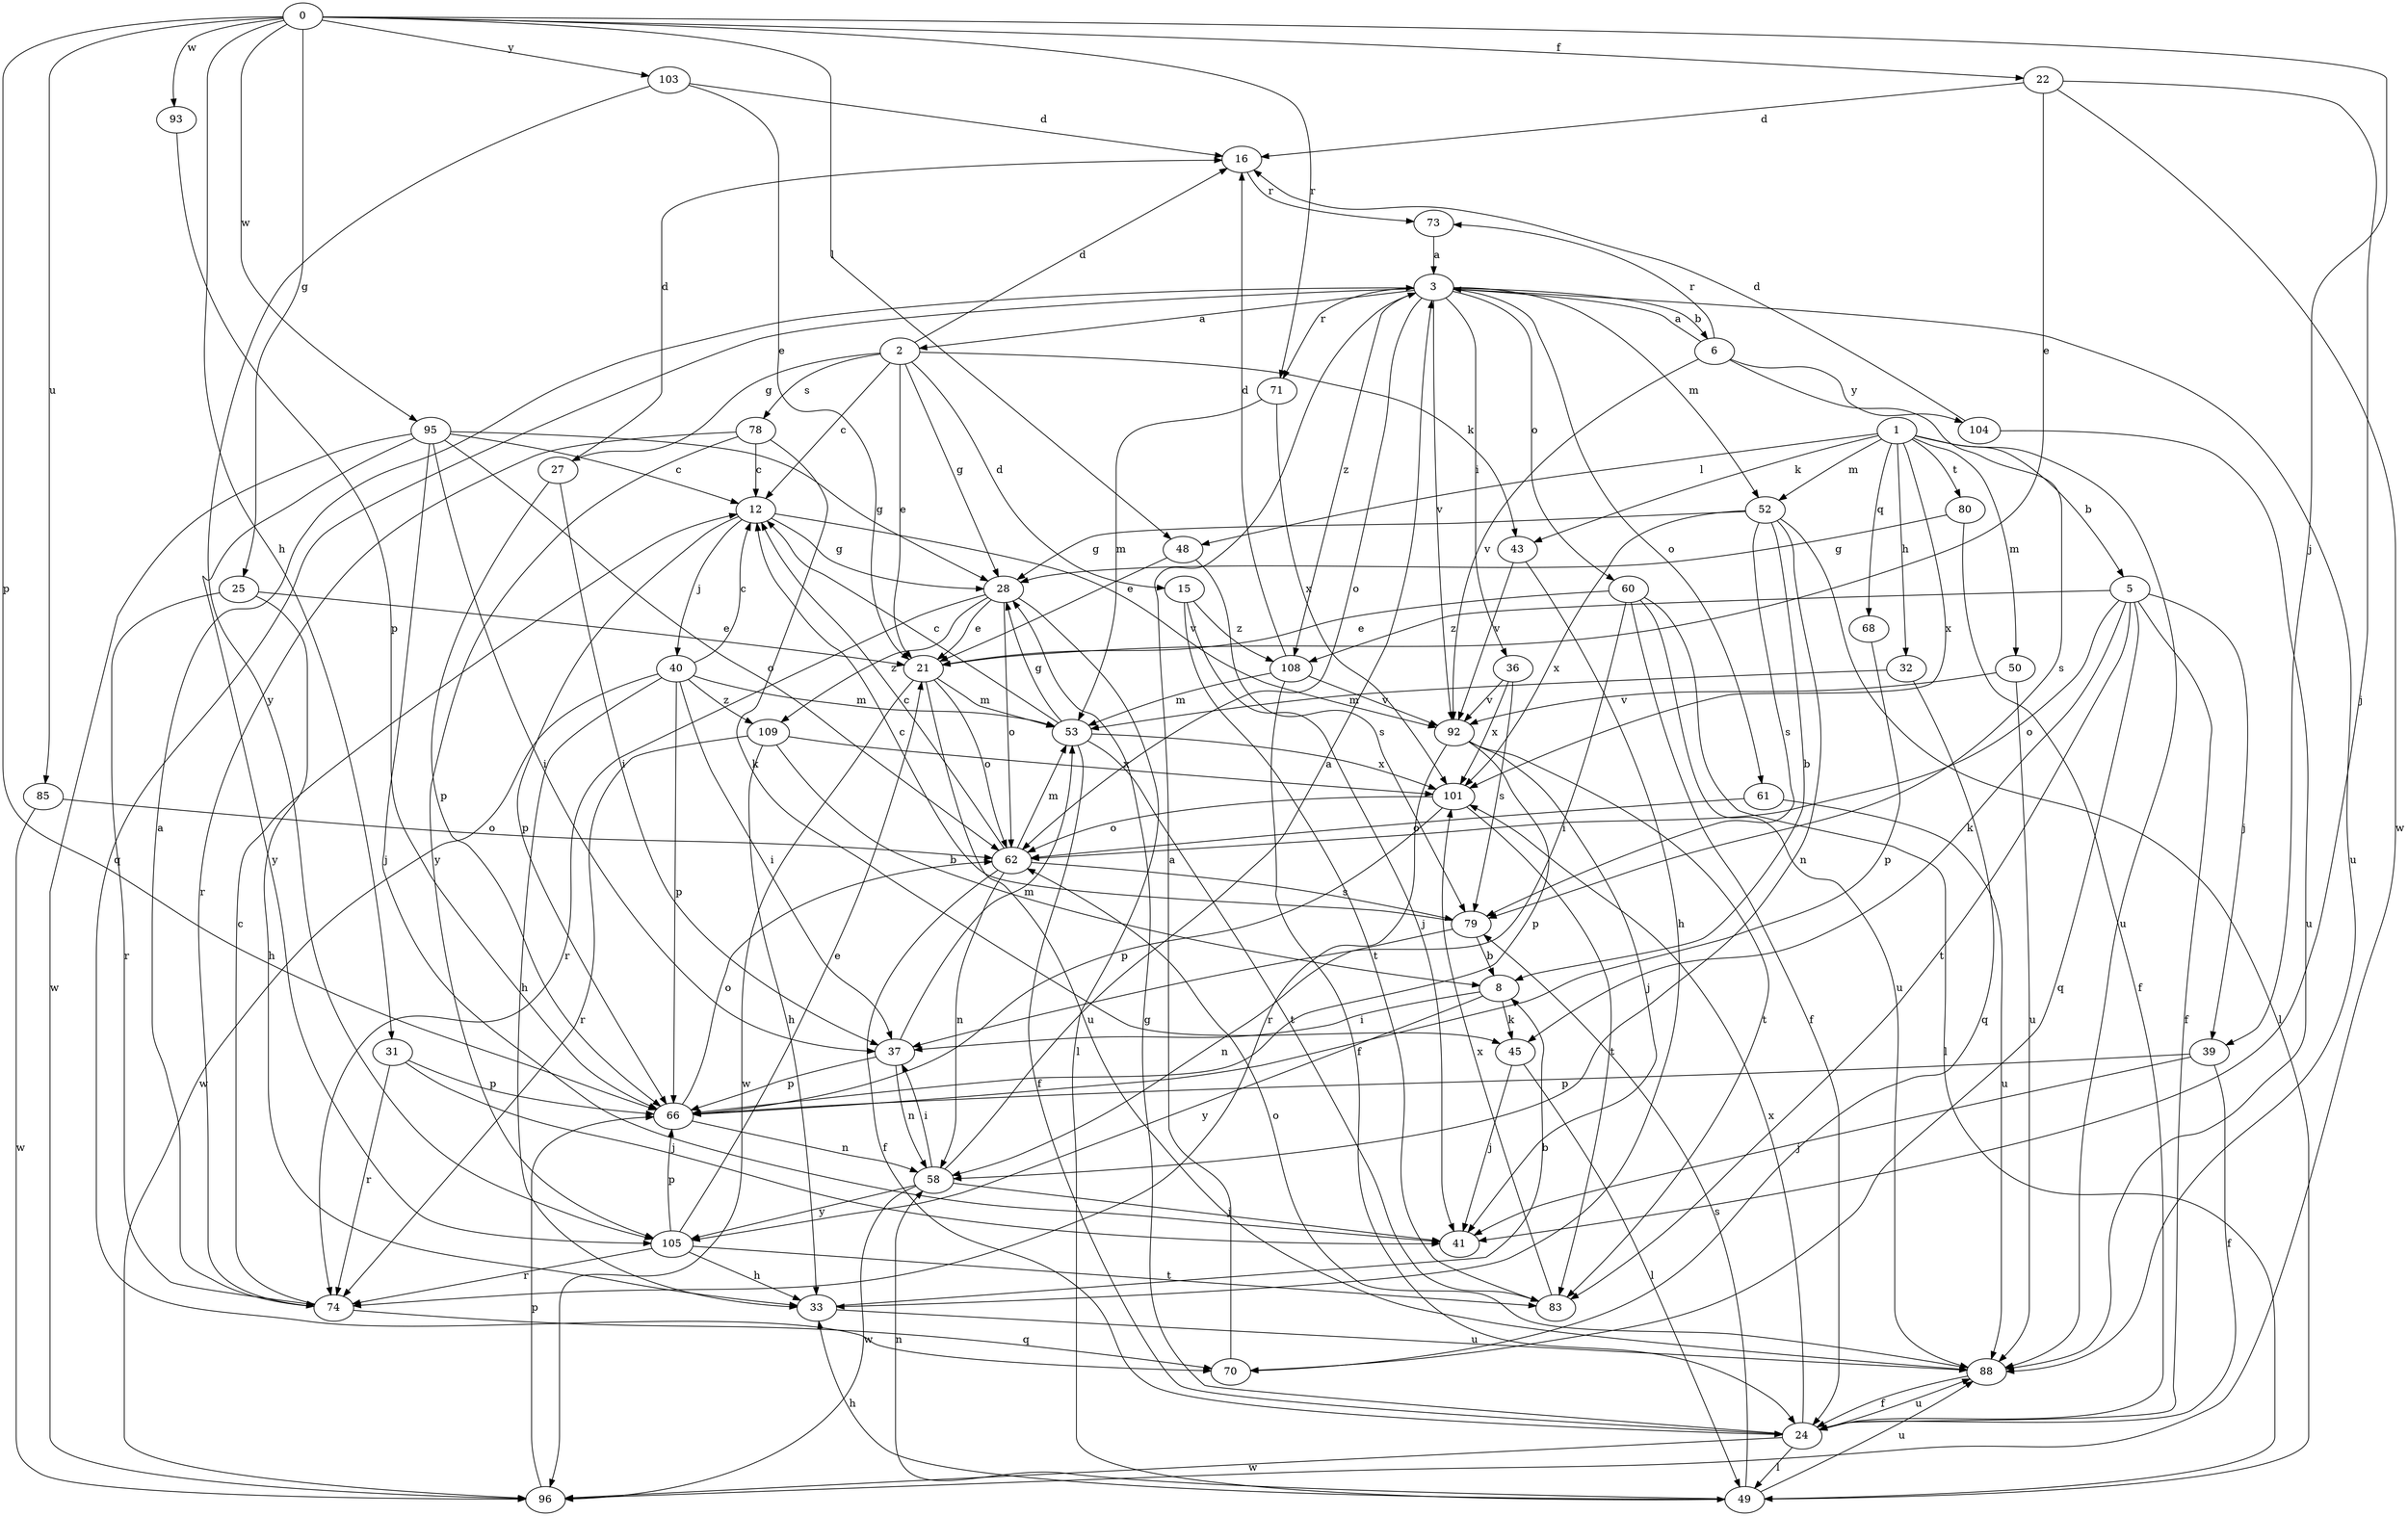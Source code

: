 strict digraph  {
0;
1;
2;
3;
5;
6;
8;
12;
15;
16;
21;
22;
24;
25;
27;
28;
31;
32;
33;
36;
37;
39;
40;
41;
43;
45;
48;
49;
50;
52;
53;
58;
60;
61;
62;
66;
68;
70;
71;
73;
74;
78;
79;
80;
83;
85;
88;
92;
93;
95;
96;
101;
103;
104;
105;
108;
109;
0 -> 22  [label=f];
0 -> 25  [label=g];
0 -> 31  [label=h];
0 -> 39  [label=j];
0 -> 48  [label=l];
0 -> 66  [label=p];
0 -> 71  [label=r];
0 -> 85  [label=u];
0 -> 93  [label=w];
0 -> 95  [label=w];
0 -> 103  [label=y];
1 -> 5  [label=b];
1 -> 32  [label=h];
1 -> 43  [label=k];
1 -> 48  [label=l];
1 -> 50  [label=m];
1 -> 52  [label=m];
1 -> 68  [label=q];
1 -> 80  [label=t];
1 -> 88  [label=u];
1 -> 101  [label=x];
2 -> 12  [label=c];
2 -> 15  [label=d];
2 -> 16  [label=d];
2 -> 21  [label=e];
2 -> 27  [label=g];
2 -> 28  [label=g];
2 -> 43  [label=k];
2 -> 78  [label=s];
3 -> 2  [label=a];
3 -> 6  [label=b];
3 -> 36  [label=i];
3 -> 52  [label=m];
3 -> 60  [label=o];
3 -> 61  [label=o];
3 -> 62  [label=o];
3 -> 70  [label=q];
3 -> 71  [label=r];
3 -> 88  [label=u];
3 -> 92  [label=v];
3 -> 108  [label=z];
5 -> 24  [label=f];
5 -> 39  [label=j];
5 -> 45  [label=k];
5 -> 62  [label=o];
5 -> 70  [label=q];
5 -> 83  [label=t];
5 -> 108  [label=z];
6 -> 3  [label=a];
6 -> 73  [label=r];
6 -> 79  [label=s];
6 -> 92  [label=v];
6 -> 104  [label=y];
8 -> 37  [label=i];
8 -> 45  [label=k];
8 -> 105  [label=y];
12 -> 28  [label=g];
12 -> 40  [label=j];
12 -> 66  [label=p];
12 -> 92  [label=v];
15 -> 41  [label=j];
15 -> 83  [label=t];
15 -> 108  [label=z];
16 -> 73  [label=r];
21 -> 53  [label=m];
21 -> 62  [label=o];
21 -> 88  [label=u];
21 -> 96  [label=w];
22 -> 16  [label=d];
22 -> 21  [label=e];
22 -> 41  [label=j];
22 -> 96  [label=w];
24 -> 28  [label=g];
24 -> 49  [label=l];
24 -> 88  [label=u];
24 -> 96  [label=w];
24 -> 101  [label=x];
25 -> 21  [label=e];
25 -> 33  [label=h];
25 -> 74  [label=r];
27 -> 16  [label=d];
27 -> 37  [label=i];
27 -> 66  [label=p];
28 -> 21  [label=e];
28 -> 49  [label=l];
28 -> 62  [label=o];
28 -> 74  [label=r];
28 -> 109  [label=z];
31 -> 41  [label=j];
31 -> 66  [label=p];
31 -> 74  [label=r];
32 -> 53  [label=m];
32 -> 70  [label=q];
33 -> 8  [label=b];
33 -> 88  [label=u];
36 -> 79  [label=s];
36 -> 92  [label=v];
36 -> 101  [label=x];
37 -> 53  [label=m];
37 -> 58  [label=n];
37 -> 66  [label=p];
39 -> 24  [label=f];
39 -> 41  [label=j];
39 -> 66  [label=p];
40 -> 12  [label=c];
40 -> 33  [label=h];
40 -> 37  [label=i];
40 -> 53  [label=m];
40 -> 66  [label=p];
40 -> 96  [label=w];
40 -> 109  [label=z];
43 -> 33  [label=h];
43 -> 92  [label=v];
45 -> 41  [label=j];
45 -> 49  [label=l];
48 -> 21  [label=e];
48 -> 79  [label=s];
49 -> 33  [label=h];
49 -> 58  [label=n];
49 -> 79  [label=s];
49 -> 88  [label=u];
50 -> 88  [label=u];
50 -> 92  [label=v];
52 -> 8  [label=b];
52 -> 28  [label=g];
52 -> 49  [label=l];
52 -> 58  [label=n];
52 -> 79  [label=s];
52 -> 101  [label=x];
53 -> 12  [label=c];
53 -> 24  [label=f];
53 -> 28  [label=g];
53 -> 83  [label=t];
53 -> 101  [label=x];
58 -> 3  [label=a];
58 -> 37  [label=i];
58 -> 41  [label=j];
58 -> 96  [label=w];
58 -> 105  [label=y];
60 -> 21  [label=e];
60 -> 24  [label=f];
60 -> 37  [label=i];
60 -> 49  [label=l];
60 -> 88  [label=u];
61 -> 62  [label=o];
61 -> 88  [label=u];
62 -> 12  [label=c];
62 -> 24  [label=f];
62 -> 53  [label=m];
62 -> 58  [label=n];
62 -> 79  [label=s];
66 -> 58  [label=n];
66 -> 62  [label=o];
68 -> 66  [label=p];
70 -> 3  [label=a];
71 -> 53  [label=m];
71 -> 101  [label=x];
73 -> 3  [label=a];
74 -> 3  [label=a];
74 -> 12  [label=c];
74 -> 70  [label=q];
78 -> 12  [label=c];
78 -> 45  [label=k];
78 -> 74  [label=r];
78 -> 105  [label=y];
79 -> 8  [label=b];
79 -> 12  [label=c];
79 -> 58  [label=n];
80 -> 24  [label=f];
80 -> 28  [label=g];
83 -> 101  [label=x];
85 -> 62  [label=o];
85 -> 96  [label=w];
88 -> 24  [label=f];
88 -> 62  [label=o];
92 -> 41  [label=j];
92 -> 66  [label=p];
92 -> 74  [label=r];
92 -> 83  [label=t];
93 -> 66  [label=p];
95 -> 12  [label=c];
95 -> 28  [label=g];
95 -> 37  [label=i];
95 -> 41  [label=j];
95 -> 62  [label=o];
95 -> 96  [label=w];
95 -> 105  [label=y];
96 -> 66  [label=p];
101 -> 62  [label=o];
101 -> 66  [label=p];
101 -> 83  [label=t];
103 -> 16  [label=d];
103 -> 21  [label=e];
103 -> 105  [label=y];
104 -> 16  [label=d];
104 -> 88  [label=u];
105 -> 21  [label=e];
105 -> 33  [label=h];
105 -> 66  [label=p];
105 -> 74  [label=r];
105 -> 83  [label=t];
108 -> 16  [label=d];
108 -> 24  [label=f];
108 -> 53  [label=m];
108 -> 92  [label=v];
109 -> 8  [label=b];
109 -> 33  [label=h];
109 -> 74  [label=r];
109 -> 101  [label=x];
}
